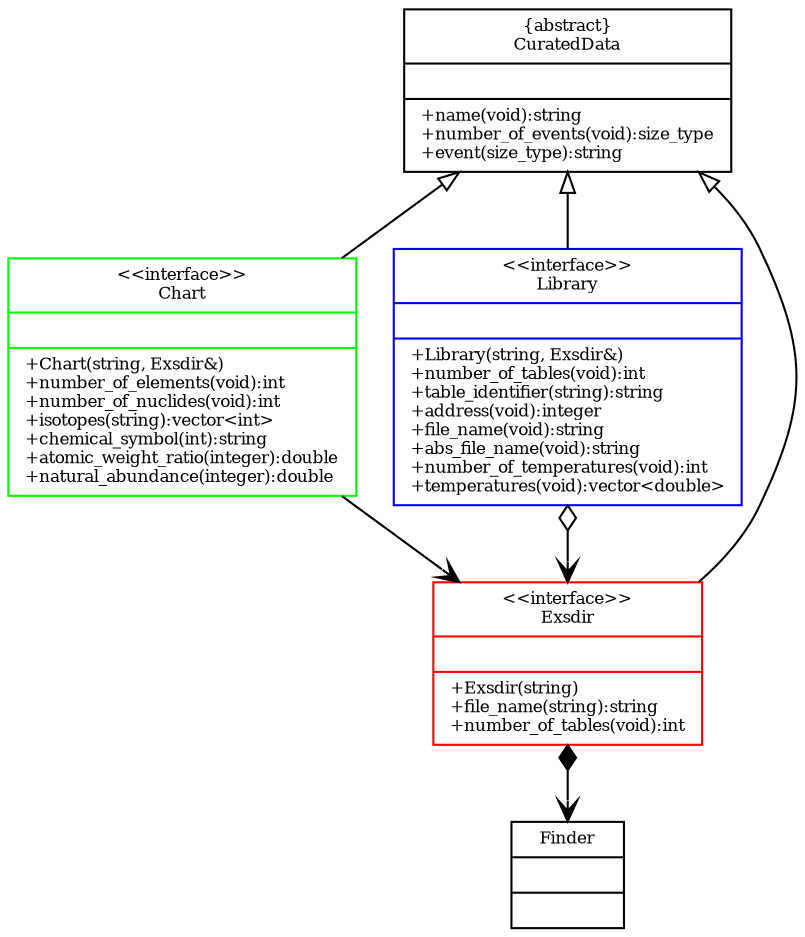 digraph ndatk {
        center=1;
        ratio=fill
        fontsize=8
        node[fontsize=8,shape="record"];
        edge[fontsize=8]

        CuratedData[label="{\{abstract\}\nCuratedData||+name(void):string\l"+
                          "+number_of_events(void):size_type\l"+
                          "+event(size_type):string\l}"];
        Chart[label="{\<\<interface\>\>\nChart||+Chart(string, Exsdir&)\l"+
                    "+number_of_elements(void):int\l"+
                    "+number_of_nuclides(void):int\l"+
                    "+isotopes(string):vector\<int\>\l"+
                    "+chemical_symbol(int):string\l"+
                    "+atomic_weight_ratio(integer):double\l"+
                    "+natural_abundance(integer):double\l}",color=green];
        Library[label="{\<\<interface\>\>\nLibrary||+Library(string, Exsdir&)\l"+
                      "+number_of_tables(void):int\l"+
                      "+table_identifier(string):string\l"+
                      "+address(void):integer\l"+
                      "+file_name(void):string\l"+
                      "+abs_file_name(void):string\l"+
                      "+number_of_temperatures(void):int\l"+
                      "+temperatures(void):vector\<double\>\l}",color=blue];
        Exsdir[label="{\<\<interface\>\>\nExsdir||+Exsdir(string)\l"+
                     "+file_name(string):string\l"+
                     "+number_of_tables(void):int\l}",color=red];
        Finder[label="{Finder||\l}"];

        Library -> Exsdir[dir=both, arrowhead=open, arrowtail=odiamond];
        Chart -> Exsdir[arrowhead=open];
        edge[arrowhead=empty];
        Chart -> CuratedData;
        Exsdir -> CuratedData;
        Library -> CuratedData;
        Exsdir -> Finder[dir=both, arrowhead=open, arrowtail=diamond];

        {rank=min; CuratedData}
        {rank=same; Library; Chart}
        {rank=max; Finder}
}
